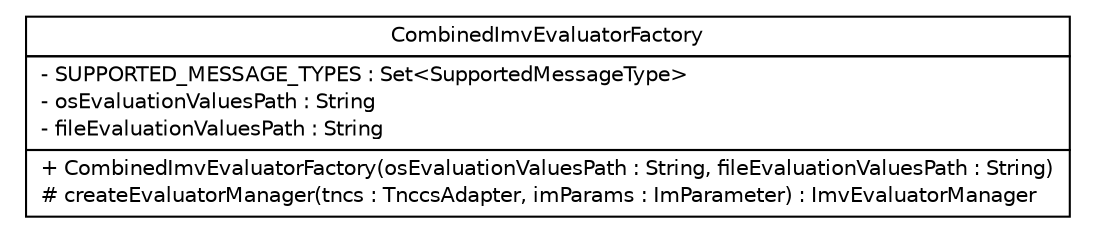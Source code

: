 #!/usr/local/bin/dot
#
# Class diagram 
# Generated by UMLGraph version R5_6 (http://www.umlgraph.org/)
#

digraph G {
	edge [fontname="Helvetica",fontsize=10,labelfontname="Helvetica",labelfontsize=10];
	node [fontname="Helvetica",fontsize=10,shape=plaintext];
	nodesep=0.25;
	ranksep=0.5;
	// de.hsbremen.tc.tnc.im.evaluate.example.combined.CombinedImvEvaluatorFactory
	c39 [label=<<table title="de.hsbremen.tc.tnc.im.evaluate.example.combined.CombinedImvEvaluatorFactory" border="0" cellborder="1" cellspacing="0" cellpadding="2" port="p" href="./CombinedImvEvaluatorFactory.html">
		<tr><td><table border="0" cellspacing="0" cellpadding="1">
<tr><td align="center" balign="center"> CombinedImvEvaluatorFactory </td></tr>
		</table></td></tr>
		<tr><td><table border="0" cellspacing="0" cellpadding="1">
<tr><td align="left" balign="left"> - SUPPORTED_MESSAGE_TYPES : Set&lt;SupportedMessageType&gt; </td></tr>
<tr><td align="left" balign="left"> - osEvaluationValuesPath : String </td></tr>
<tr><td align="left" balign="left"> - fileEvaluationValuesPath : String </td></tr>
		</table></td></tr>
		<tr><td><table border="0" cellspacing="0" cellpadding="1">
<tr><td align="left" balign="left"> + CombinedImvEvaluatorFactory(osEvaluationValuesPath : String, fileEvaluationValuesPath : String) </td></tr>
<tr><td align="left" balign="left"> # createEvaluatorManager(tncs : TnccsAdapter, imParams : ImParameter) : ImvEvaluatorManager </td></tr>
		</table></td></tr>
		</table>>, URL="./CombinedImvEvaluatorFactory.html", fontname="Helvetica", fontcolor="black", fontsize=10.0];
}

